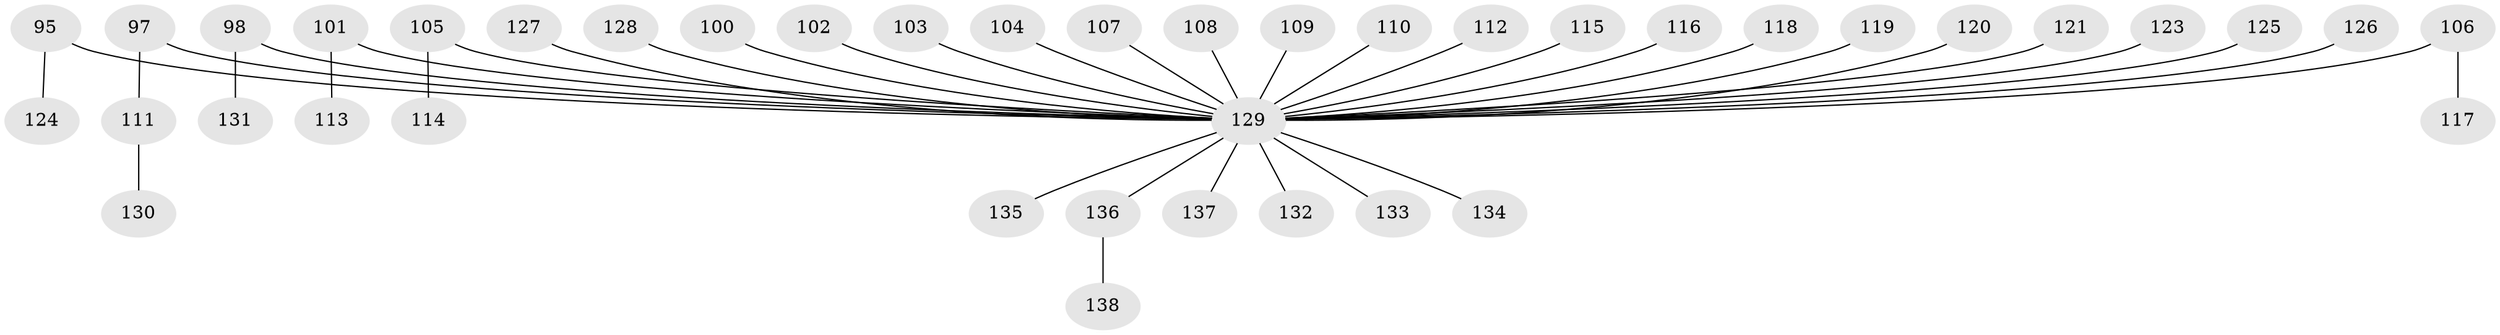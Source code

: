 // original degree distribution, {3: 0.14492753623188406, 7: 0.007246376811594203, 5: 0.036231884057971016, 2: 0.2318840579710145, 1: 0.5072463768115942, 6: 0.028985507246376812, 4: 0.043478260869565216}
// Generated by graph-tools (version 1.1) at 2025/56/03/04/25 21:56:55]
// undirected, 41 vertices, 40 edges
graph export_dot {
graph [start="1"]
  node [color=gray90,style=filled];
  95;
  97 [super="+85"];
  98;
  100;
  101;
  102;
  103;
  104;
  105 [super="+31+79"];
  106 [super="+89"];
  107;
  108;
  109;
  110;
  111;
  112;
  113;
  114;
  115;
  116;
  117;
  118;
  119;
  120;
  121;
  123;
  124;
  125;
  126;
  127;
  128;
  129 [super="+20+122+25+27+38+41+71+42+45+48+56+68+72+60+80+70+67+69+74+77+78+90+82+83+93+99+84+86+87+88+91+94+96"];
  130;
  131;
  132;
  133;
  134 [super="+46+63"];
  135;
  136 [super="+92"];
  137;
  138;
  95 -- 124;
  95 -- 129;
  97 -- 111;
  97 -- 129;
  98 -- 131;
  98 -- 129;
  100 -- 129;
  101 -- 113;
  101 -- 129;
  102 -- 129;
  103 -- 129;
  104 -- 129;
  105 -- 114;
  105 -- 129;
  106 -- 129;
  106 -- 117;
  107 -- 129;
  108 -- 129;
  109 -- 129;
  110 -- 129;
  111 -- 130;
  112 -- 129;
  115 -- 129;
  116 -- 129;
  118 -- 129;
  119 -- 129;
  120 -- 129;
  121 -- 129;
  123 -- 129;
  125 -- 129;
  126 -- 129;
  127 -- 129;
  128 -- 129;
  129 -- 132;
  129 -- 134;
  129 -- 136;
  129 -- 135;
  129 -- 137;
  129 -- 133;
  136 -- 138;
}
